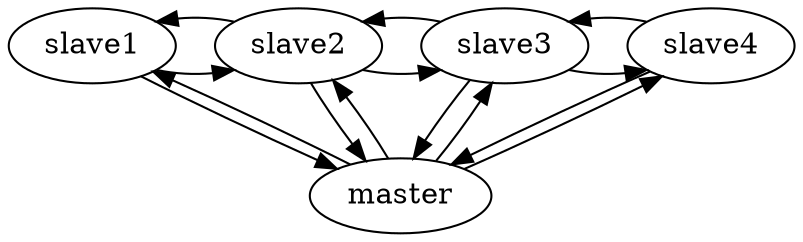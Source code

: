 digraph communication {
    { rank=min; slave1; slave2; slave3; slave4; }
    master -> slave1;
    master -> slave2;
    master -> slave3;
    master -> slave4;
    slave1 -> master;
    slave1 -> slave2;
    slave2 -> master;
    slave2 -> slave1;
    slave2 -> slave3;
    slave3 -> master;
    slave3 -> slave2;
    slave3 -> slave4;
    slave4 -> master;
    slave4 -> slave3;
}

